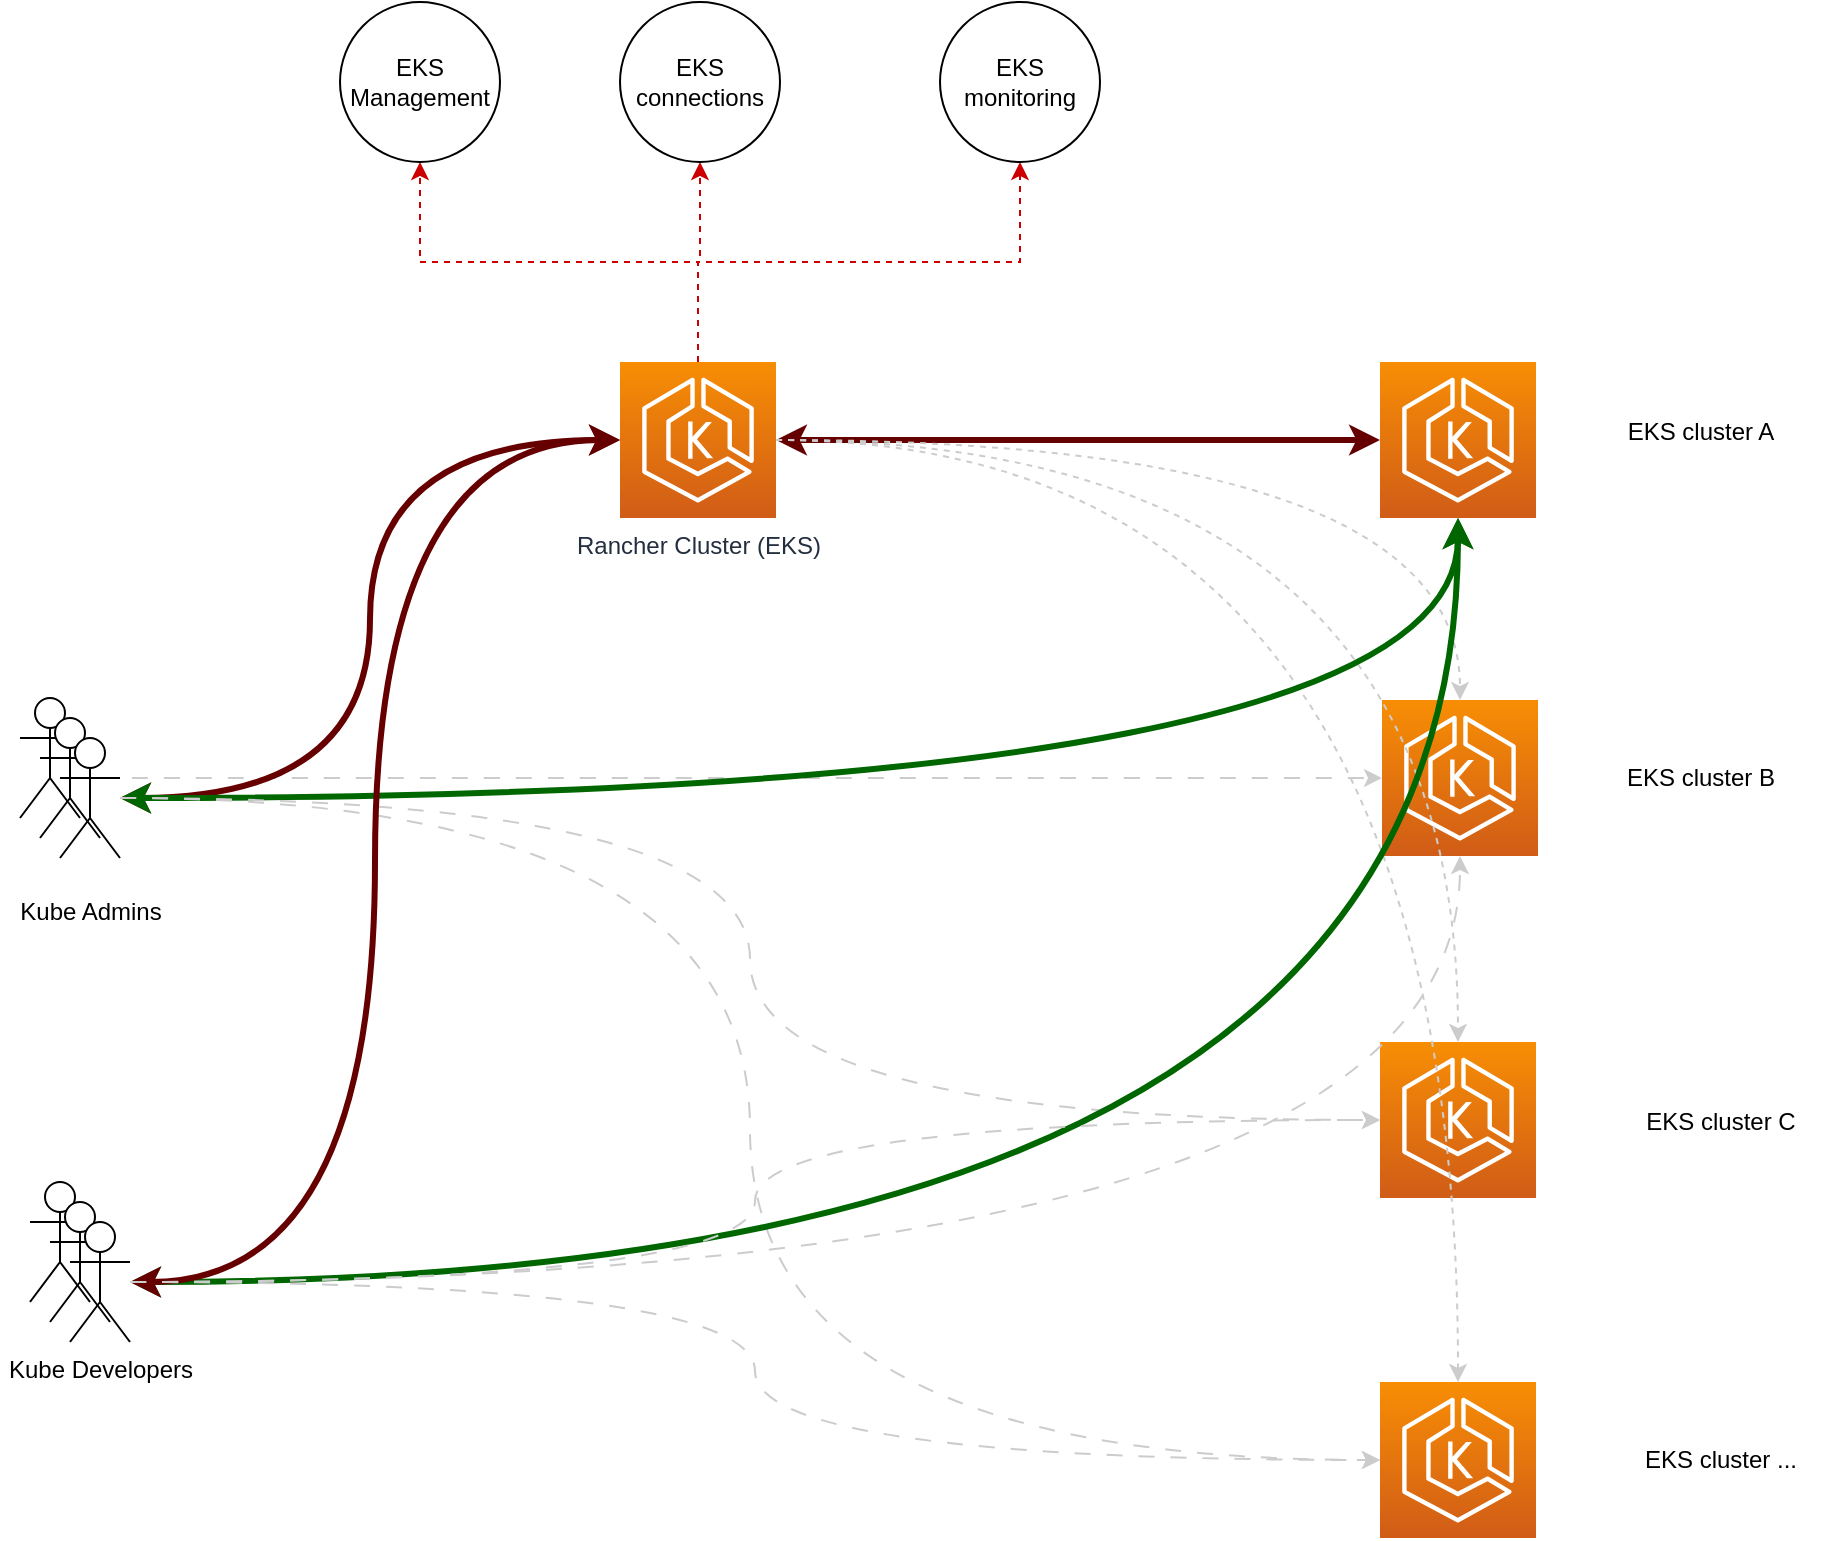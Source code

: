 <mxfile version="20.8.20" type="github">
  <diagram name="Page-1" id="iKSSGSfsI78JwVMg9x92">
    <mxGraphModel dx="2084" dy="1131" grid="1" gridSize="10" guides="1" tooltips="1" connect="1" arrows="1" fold="1" page="1" pageScale="1" pageWidth="850" pageHeight="1100" math="0" shadow="0">
      <root>
        <mxCell id="0" />
        <mxCell id="1" parent="0" />
        <mxCell id="REabcQUZrqvfgA8ZS0G6-1" value="" style="sketch=0;points=[[0,0,0],[0.25,0,0],[0.5,0,0],[0.75,0,0],[1,0,0],[0,1,0],[0.25,1,0],[0.5,1,0],[0.75,1,0],[1,1,0],[0,0.25,0],[0,0.5,0],[0,0.75,0],[1,0.25,0],[1,0.5,0],[1,0.75,0]];outlineConnect=0;fontColor=#232F3E;gradientColor=#F78E04;gradientDirection=north;fillColor=#D05C17;strokeColor=#ffffff;dashed=0;verticalLabelPosition=bottom;verticalAlign=top;align=center;html=1;fontSize=12;fontStyle=0;aspect=fixed;shape=mxgraph.aws4.resourceIcon;resIcon=mxgraph.aws4.eks;" vertex="1" parent="1">
          <mxGeometry x="630" y="290" width="78" height="78" as="geometry" />
        </mxCell>
        <mxCell id="REabcQUZrqvfgA8ZS0G6-2" value="" style="sketch=0;points=[[0,0,0],[0.25,0,0],[0.5,0,0],[0.75,0,0],[1,0,0],[0,1,0],[0.25,1,0],[0.5,1,0],[0.75,1,0],[1,1,0],[0,0.25,0],[0,0.5,0],[0,0.75,0],[1,0.25,0],[1,0.5,0],[1,0.75,0]];outlineConnect=0;fontColor=#232F3E;gradientColor=#F78E04;gradientDirection=north;fillColor=#D05C17;strokeColor=#ffffff;dashed=0;verticalLabelPosition=bottom;verticalAlign=top;align=center;html=1;fontSize=12;fontStyle=0;aspect=fixed;shape=mxgraph.aws4.resourceIcon;resIcon=mxgraph.aws4.eks;" vertex="1" parent="1">
          <mxGeometry x="631" y="459" width="78" height="78" as="geometry" />
        </mxCell>
        <mxCell id="REabcQUZrqvfgA8ZS0G6-3" value="" style="sketch=0;points=[[0,0,0],[0.25,0,0],[0.5,0,0],[0.75,0,0],[1,0,0],[0,1,0],[0.25,1,0],[0.5,1,0],[0.75,1,0],[1,1,0],[0,0.25,0],[0,0.5,0],[0,0.75,0],[1,0.25,0],[1,0.5,0],[1,0.75,0]];outlineConnect=0;fontColor=#232F3E;gradientColor=#F78E04;gradientDirection=north;fillColor=#D05C17;strokeColor=#ffffff;dashed=0;verticalLabelPosition=bottom;verticalAlign=top;align=center;html=1;fontSize=12;fontStyle=0;aspect=fixed;shape=mxgraph.aws4.resourceIcon;resIcon=mxgraph.aws4.eks;" vertex="1" parent="1">
          <mxGeometry x="630" y="630" width="78" height="78" as="geometry" />
        </mxCell>
        <mxCell id="REabcQUZrqvfgA8ZS0G6-4" value="" style="sketch=0;points=[[0,0,0],[0.25,0,0],[0.5,0,0],[0.75,0,0],[1,0,0],[0,1,0],[0.25,1,0],[0.5,1,0],[0.75,1,0],[1,1,0],[0,0.25,0],[0,0.5,0],[0,0.75,0],[1,0.25,0],[1,0.5,0],[1,0.75,0]];outlineConnect=0;fontColor=#232F3E;gradientColor=#F78E04;gradientDirection=north;fillColor=#D05C17;strokeColor=#ffffff;dashed=0;verticalLabelPosition=bottom;verticalAlign=top;align=center;html=1;fontSize=12;fontStyle=0;aspect=fixed;shape=mxgraph.aws4.resourceIcon;resIcon=mxgraph.aws4.eks;" vertex="1" parent="1">
          <mxGeometry x="630" y="800" width="78" height="78" as="geometry" />
        </mxCell>
        <mxCell id="REabcQUZrqvfgA8ZS0G6-25" style="edgeStyle=orthogonalEdgeStyle;curved=1;rounded=0;orthogonalLoop=1;jettySize=auto;html=1;entryX=0;entryY=0.5;entryDx=0;entryDy=0;entryPerimeter=0;strokeColor=#660000;startArrow=classic;startFill=1;strokeWidth=3;" edge="1" parent="1" source="REabcQUZrqvfgA8ZS0G6-5" target="REabcQUZrqvfgA8ZS0G6-1">
          <mxGeometry relative="1" as="geometry" />
        </mxCell>
        <mxCell id="REabcQUZrqvfgA8ZS0G6-27" style="edgeStyle=orthogonalEdgeStyle;curved=1;rounded=0;orthogonalLoop=1;jettySize=auto;html=1;entryX=0.5;entryY=0;entryDx=0;entryDy=0;entryPerimeter=0;strokeColor=#CCCCCC;dashed=1;" edge="1" parent="1" source="REabcQUZrqvfgA8ZS0G6-5" target="REabcQUZrqvfgA8ZS0G6-2">
          <mxGeometry relative="1" as="geometry" />
        </mxCell>
        <mxCell id="REabcQUZrqvfgA8ZS0G6-28" style="edgeStyle=orthogonalEdgeStyle;curved=1;rounded=0;orthogonalLoop=1;jettySize=auto;html=1;entryX=0.5;entryY=0;entryDx=0;entryDy=0;entryPerimeter=0;strokeColor=#CCCCCC;dashed=1;" edge="1" parent="1" source="REabcQUZrqvfgA8ZS0G6-5" target="REabcQUZrqvfgA8ZS0G6-3">
          <mxGeometry relative="1" as="geometry" />
        </mxCell>
        <mxCell id="REabcQUZrqvfgA8ZS0G6-29" style="edgeStyle=orthogonalEdgeStyle;curved=1;rounded=0;orthogonalLoop=1;jettySize=auto;html=1;strokeColor=#CCCCCC;dashed=1;" edge="1" parent="1" source="REabcQUZrqvfgA8ZS0G6-5" target="REabcQUZrqvfgA8ZS0G6-4">
          <mxGeometry relative="1" as="geometry" />
        </mxCell>
        <mxCell id="REabcQUZrqvfgA8ZS0G6-47" style="edgeStyle=orthogonalEdgeStyle;rounded=0;orthogonalLoop=1;jettySize=auto;html=1;entryX=0.5;entryY=1;entryDx=0;entryDy=0;dashed=1;strokeColor=#CC0000;strokeWidth=1;startArrow=none;startFill=0;" edge="1" parent="1" source="REabcQUZrqvfgA8ZS0G6-5" target="REabcQUZrqvfgA8ZS0G6-44">
          <mxGeometry relative="1" as="geometry">
            <Array as="points">
              <mxPoint x="289" y="240" />
              <mxPoint x="150" y="240" />
            </Array>
          </mxGeometry>
        </mxCell>
        <mxCell id="REabcQUZrqvfgA8ZS0G6-48" style="edgeStyle=orthogonalEdgeStyle;rounded=0;orthogonalLoop=1;jettySize=auto;html=1;entryX=0.5;entryY=1;entryDx=0;entryDy=0;dashed=1;strokeColor=#CC0000;strokeWidth=1;startArrow=none;startFill=0;" edge="1" parent="1" source="REabcQUZrqvfgA8ZS0G6-5" target="REabcQUZrqvfgA8ZS0G6-45">
          <mxGeometry relative="1" as="geometry" />
        </mxCell>
        <mxCell id="REabcQUZrqvfgA8ZS0G6-49" style="edgeStyle=orthogonalEdgeStyle;rounded=0;orthogonalLoop=1;jettySize=auto;html=1;entryX=0.5;entryY=1;entryDx=0;entryDy=0;dashed=1;strokeColor=#CC0000;strokeWidth=1;startArrow=none;startFill=0;" edge="1" parent="1" source="REabcQUZrqvfgA8ZS0G6-5" target="REabcQUZrqvfgA8ZS0G6-46">
          <mxGeometry relative="1" as="geometry">
            <Array as="points">
              <mxPoint x="289" y="240" />
              <mxPoint x="450" y="240" />
            </Array>
          </mxGeometry>
        </mxCell>
        <mxCell id="REabcQUZrqvfgA8ZS0G6-5" value="Rancher Cluster (EKS)" style="sketch=0;points=[[0,0,0],[0.25,0,0],[0.5,0,0],[0.75,0,0],[1,0,0],[0,1,0],[0.25,1,0],[0.5,1,0],[0.75,1,0],[1,1,0],[0,0.25,0],[0,0.5,0],[0,0.75,0],[1,0.25,0],[1,0.5,0],[1,0.75,0]];outlineConnect=0;fontColor=#232F3E;gradientColor=#F78E04;gradientDirection=north;fillColor=#D05C17;strokeColor=#ffffff;dashed=0;verticalLabelPosition=bottom;verticalAlign=top;align=center;html=1;fontSize=12;fontStyle=0;aspect=fixed;shape=mxgraph.aws4.resourceIcon;resIcon=mxgraph.aws4.eks;" vertex="1" parent="1">
          <mxGeometry x="250" y="290" width="78" height="78" as="geometry" />
        </mxCell>
        <mxCell id="REabcQUZrqvfgA8ZS0G6-6" value="" style="shape=umlActor;verticalLabelPosition=bottom;verticalAlign=top;html=1;outlineConnect=0;" vertex="1" parent="1">
          <mxGeometry x="-50" y="458" width="30" height="60" as="geometry" />
        </mxCell>
        <mxCell id="REabcQUZrqvfgA8ZS0G6-31" style="edgeStyle=orthogonalEdgeStyle;curved=1;rounded=0;orthogonalLoop=1;jettySize=auto;html=1;dashed=1;dashPattern=8 8;strokeColor=#CCCCCC;" edge="1" parent="1" source="REabcQUZrqvfgA8ZS0G6-13" target="REabcQUZrqvfgA8ZS0G6-2">
          <mxGeometry relative="1" as="geometry" />
        </mxCell>
        <mxCell id="REabcQUZrqvfgA8ZS0G6-13" value="" style="shape=umlActor;verticalLabelPosition=bottom;verticalAlign=top;html=1;outlineConnect=0;" vertex="1" parent="1">
          <mxGeometry x="-40" y="468" width="30" height="60" as="geometry" />
        </mxCell>
        <mxCell id="REabcQUZrqvfgA8ZS0G6-20" style="edgeStyle=orthogonalEdgeStyle;curved=1;rounded=0;orthogonalLoop=1;jettySize=auto;html=1;entryX=0;entryY=0.5;entryDx=0;entryDy=0;entryPerimeter=0;strokeColor=#660000;startArrow=classic;startFill=1;strokeWidth=3;" edge="1" parent="1" source="REabcQUZrqvfgA8ZS0G6-14" target="REabcQUZrqvfgA8ZS0G6-5">
          <mxGeometry relative="1" as="geometry" />
        </mxCell>
        <mxCell id="REabcQUZrqvfgA8ZS0G6-21" style="edgeStyle=orthogonalEdgeStyle;curved=1;rounded=0;orthogonalLoop=1;jettySize=auto;html=1;strokeColor=#006600;startArrow=classic;startFill=1;strokeWidth=3;" edge="1" parent="1" source="REabcQUZrqvfgA8ZS0G6-14" target="REabcQUZrqvfgA8ZS0G6-1">
          <mxGeometry relative="1" as="geometry" />
        </mxCell>
        <mxCell id="REabcQUZrqvfgA8ZS0G6-32" style="edgeStyle=orthogonalEdgeStyle;curved=1;rounded=0;orthogonalLoop=1;jettySize=auto;html=1;entryX=0;entryY=0.5;entryDx=0;entryDy=0;entryPerimeter=0;dashed=1;dashPattern=8 8;strokeColor=#CCCCCC;" edge="1" parent="1" source="REabcQUZrqvfgA8ZS0G6-14" target="REabcQUZrqvfgA8ZS0G6-3">
          <mxGeometry relative="1" as="geometry" />
        </mxCell>
        <mxCell id="REabcQUZrqvfgA8ZS0G6-33" style="edgeStyle=orthogonalEdgeStyle;curved=1;rounded=0;orthogonalLoop=1;jettySize=auto;html=1;entryX=0;entryY=0.5;entryDx=0;entryDy=0;entryPerimeter=0;dashed=1;dashPattern=8 8;strokeColor=#CCCCCC;" edge="1" parent="1" source="REabcQUZrqvfgA8ZS0G6-14" target="REabcQUZrqvfgA8ZS0G6-4">
          <mxGeometry relative="1" as="geometry" />
        </mxCell>
        <mxCell id="REabcQUZrqvfgA8ZS0G6-14" value="" style="shape=umlActor;verticalLabelPosition=bottom;verticalAlign=top;html=1;outlineConnect=0;" vertex="1" parent="1">
          <mxGeometry x="-30" y="478" width="30" height="60" as="geometry" />
        </mxCell>
        <mxCell id="REabcQUZrqvfgA8ZS0G6-16" value="" style="shape=umlActor;verticalLabelPosition=bottom;verticalAlign=top;html=1;outlineConnect=0;" vertex="1" parent="1">
          <mxGeometry x="-45" y="700" width="30" height="60" as="geometry" />
        </mxCell>
        <mxCell id="REabcQUZrqvfgA8ZS0G6-17" value="" style="shape=umlActor;verticalLabelPosition=bottom;verticalAlign=top;html=1;outlineConnect=0;" vertex="1" parent="1">
          <mxGeometry x="-35" y="710" width="30" height="60" as="geometry" />
        </mxCell>
        <mxCell id="REabcQUZrqvfgA8ZS0G6-23" style="edgeStyle=orthogonalEdgeStyle;curved=1;rounded=0;orthogonalLoop=1;jettySize=auto;html=1;strokeColor=#006600;startArrow=classic;startFill=1;strokeWidth=3;" edge="1" parent="1" source="REabcQUZrqvfgA8ZS0G6-18" target="REabcQUZrqvfgA8ZS0G6-1">
          <mxGeometry relative="1" as="geometry" />
        </mxCell>
        <mxCell id="REabcQUZrqvfgA8ZS0G6-24" style="edgeStyle=orthogonalEdgeStyle;curved=1;rounded=0;orthogonalLoop=1;jettySize=auto;html=1;entryX=0;entryY=0.5;entryDx=0;entryDy=0;entryPerimeter=0;strokeColor=#660000;startArrow=classic;startFill=1;strokeWidth=3;" edge="1" parent="1" source="REabcQUZrqvfgA8ZS0G6-18" target="REabcQUZrqvfgA8ZS0G6-5">
          <mxGeometry relative="1" as="geometry" />
        </mxCell>
        <mxCell id="REabcQUZrqvfgA8ZS0G6-34" style="edgeStyle=orthogonalEdgeStyle;curved=1;rounded=0;orthogonalLoop=1;jettySize=auto;html=1;dashed=1;dashPattern=8 8;strokeColor=#CCCCCC;" edge="1" parent="1" source="REabcQUZrqvfgA8ZS0G6-18" target="REabcQUZrqvfgA8ZS0G6-2">
          <mxGeometry relative="1" as="geometry" />
        </mxCell>
        <mxCell id="REabcQUZrqvfgA8ZS0G6-35" style="edgeStyle=orthogonalEdgeStyle;curved=1;rounded=0;orthogonalLoop=1;jettySize=auto;html=1;entryX=0;entryY=0.5;entryDx=0;entryDy=0;entryPerimeter=0;dashed=1;dashPattern=8 8;strokeColor=#CCCCCC;" edge="1" parent="1" source="REabcQUZrqvfgA8ZS0G6-18" target="REabcQUZrqvfgA8ZS0G6-3">
          <mxGeometry relative="1" as="geometry" />
        </mxCell>
        <mxCell id="REabcQUZrqvfgA8ZS0G6-36" style="edgeStyle=orthogonalEdgeStyle;curved=1;rounded=0;orthogonalLoop=1;jettySize=auto;html=1;entryX=0;entryY=0.5;entryDx=0;entryDy=0;entryPerimeter=0;dashed=1;dashPattern=8 8;strokeColor=#CCCCCC;" edge="1" parent="1" source="REabcQUZrqvfgA8ZS0G6-18" target="REabcQUZrqvfgA8ZS0G6-4">
          <mxGeometry relative="1" as="geometry" />
        </mxCell>
        <mxCell id="REabcQUZrqvfgA8ZS0G6-18" value="Kube Developers" style="shape=umlActor;verticalLabelPosition=bottom;verticalAlign=top;html=1;outlineConnect=0;" vertex="1" parent="1">
          <mxGeometry x="-25" y="720" width="30" height="60" as="geometry" />
        </mxCell>
        <mxCell id="REabcQUZrqvfgA8ZS0G6-19" value="Kube Admins" style="text;html=1;align=center;verticalAlign=middle;resizable=0;points=[];autosize=1;strokeColor=none;fillColor=none;" vertex="1" parent="1">
          <mxGeometry x="-60" y="550" width="90" height="30" as="geometry" />
        </mxCell>
        <mxCell id="REabcQUZrqvfgA8ZS0G6-38" value="EKS cluster A" style="text;html=1;align=center;verticalAlign=middle;resizable=0;points=[];autosize=1;strokeColor=none;fillColor=none;" vertex="1" parent="1">
          <mxGeometry x="740" y="310" width="100" height="30" as="geometry" />
        </mxCell>
        <mxCell id="REabcQUZrqvfgA8ZS0G6-39" value="EKS cluster B" style="text;html=1;align=center;verticalAlign=middle;resizable=0;points=[];autosize=1;strokeColor=none;fillColor=none;" vertex="1" parent="1">
          <mxGeometry x="740" y="483" width="100" height="30" as="geometry" />
        </mxCell>
        <mxCell id="REabcQUZrqvfgA8ZS0G6-40" value="EKS cluster C" style="text;html=1;align=center;verticalAlign=middle;resizable=0;points=[];autosize=1;strokeColor=none;fillColor=none;" vertex="1" parent="1">
          <mxGeometry x="750" y="655" width="100" height="30" as="geometry" />
        </mxCell>
        <mxCell id="REabcQUZrqvfgA8ZS0G6-41" value="EKS cluster ..." style="text;html=1;align=center;verticalAlign=middle;resizable=0;points=[];autosize=1;strokeColor=none;fillColor=none;" vertex="1" parent="1">
          <mxGeometry x="750" y="824" width="100" height="30" as="geometry" />
        </mxCell>
        <mxCell id="REabcQUZrqvfgA8ZS0G6-44" value="EKS Management" style="ellipse;whiteSpace=wrap;html=1;aspect=fixed;" vertex="1" parent="1">
          <mxGeometry x="110" y="110" width="80" height="80" as="geometry" />
        </mxCell>
        <mxCell id="REabcQUZrqvfgA8ZS0G6-45" value="EKS connections" style="ellipse;whiteSpace=wrap;html=1;aspect=fixed;" vertex="1" parent="1">
          <mxGeometry x="250" y="110" width="80" height="80" as="geometry" />
        </mxCell>
        <mxCell id="REabcQUZrqvfgA8ZS0G6-46" value="EKS monitoring" style="ellipse;whiteSpace=wrap;html=1;aspect=fixed;" vertex="1" parent="1">
          <mxGeometry x="410" y="110" width="80" height="80" as="geometry" />
        </mxCell>
        <mxCell id="REabcQUZrqvfgA8ZS0G6-50" value="" style="shape=image;html=1;verticalAlign=top;verticalLabelPosition=bottom;labelBackgroundColor=#ffffff;imageAspect=0;aspect=fixed;image=https://cdn4.iconfinder.com/data/icons/game-of-thrones-4/64/game_of_thrones_game_thrones_series_element_fire_flame_heat-128.png" vertex="1" parent="1">
          <mxGeometry x="320" y="251" width="39" height="39" as="geometry" />
        </mxCell>
      </root>
    </mxGraphModel>
  </diagram>
</mxfile>
